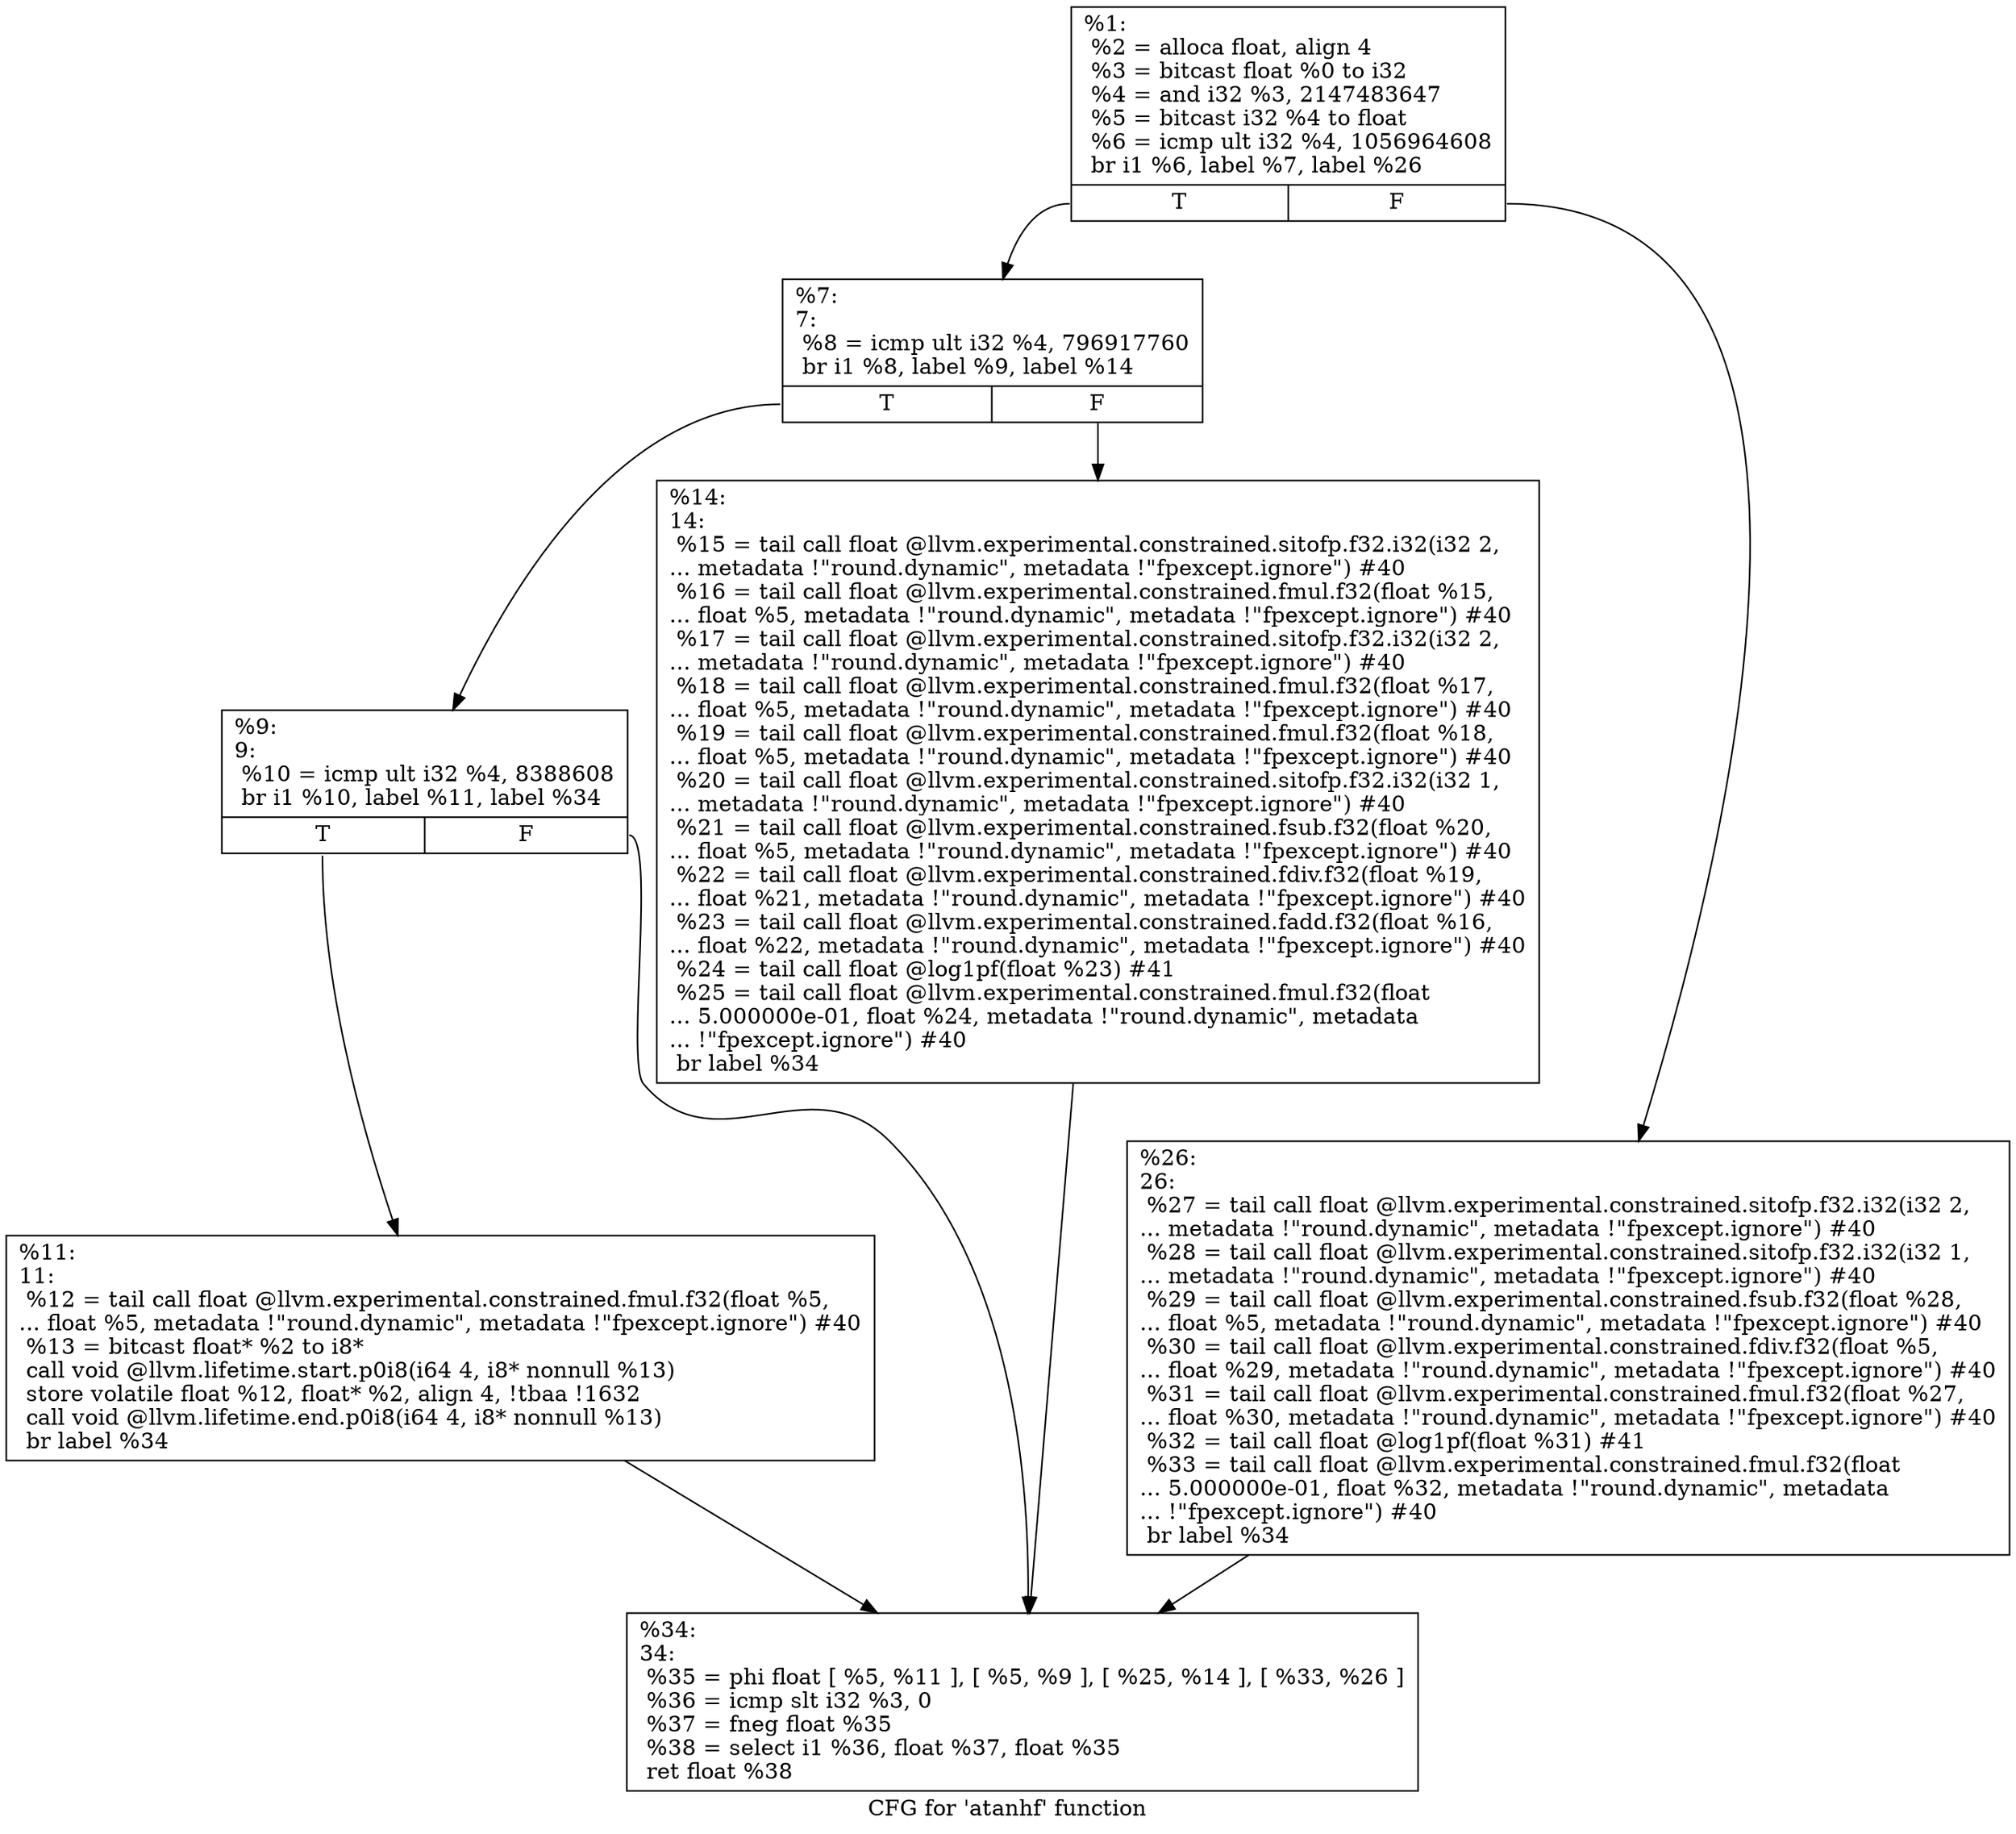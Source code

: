 digraph "CFG for 'atanhf' function" {
	label="CFG for 'atanhf' function";

	Node0x1e69bf0 [shape=record,label="{%1:\l  %2 = alloca float, align 4\l  %3 = bitcast float %0 to i32\l  %4 = and i32 %3, 2147483647\l  %5 = bitcast i32 %4 to float\l  %6 = icmp ult i32 %4, 1056964608\l  br i1 %6, label %7, label %26\l|{<s0>T|<s1>F}}"];
	Node0x1e69bf0:s0 -> Node0x1e69c40;
	Node0x1e69bf0:s1 -> Node0x1e69d80;
	Node0x1e69c40 [shape=record,label="{%7:\l7:                                                \l  %8 = icmp ult i32 %4, 796917760\l  br i1 %8, label %9, label %14\l|{<s0>T|<s1>F}}"];
	Node0x1e69c40:s0 -> Node0x1e69c90;
	Node0x1e69c40:s1 -> Node0x1e69d30;
	Node0x1e69c90 [shape=record,label="{%9:\l9:                                                \l  %10 = icmp ult i32 %4, 8388608\l  br i1 %10, label %11, label %34\l|{<s0>T|<s1>F}}"];
	Node0x1e69c90:s0 -> Node0x1e69ce0;
	Node0x1e69c90:s1 -> Node0x1e69dd0;
	Node0x1e69ce0 [shape=record,label="{%11:\l11:                                               \l  %12 = tail call float @llvm.experimental.constrained.fmul.f32(float %5,\l... float %5, metadata !\"round.dynamic\", metadata !\"fpexcept.ignore\") #40\l  %13 = bitcast float* %2 to i8*\l  call void @llvm.lifetime.start.p0i8(i64 4, i8* nonnull %13)\l  store volatile float %12, float* %2, align 4, !tbaa !1632\l  call void @llvm.lifetime.end.p0i8(i64 4, i8* nonnull %13)\l  br label %34\l}"];
	Node0x1e69ce0 -> Node0x1e69dd0;
	Node0x1e69d30 [shape=record,label="{%14:\l14:                                               \l  %15 = tail call float @llvm.experimental.constrained.sitofp.f32.i32(i32 2,\l... metadata !\"round.dynamic\", metadata !\"fpexcept.ignore\") #40\l  %16 = tail call float @llvm.experimental.constrained.fmul.f32(float %15,\l... float %5, metadata !\"round.dynamic\", metadata !\"fpexcept.ignore\") #40\l  %17 = tail call float @llvm.experimental.constrained.sitofp.f32.i32(i32 2,\l... metadata !\"round.dynamic\", metadata !\"fpexcept.ignore\") #40\l  %18 = tail call float @llvm.experimental.constrained.fmul.f32(float %17,\l... float %5, metadata !\"round.dynamic\", metadata !\"fpexcept.ignore\") #40\l  %19 = tail call float @llvm.experimental.constrained.fmul.f32(float %18,\l... float %5, metadata !\"round.dynamic\", metadata !\"fpexcept.ignore\") #40\l  %20 = tail call float @llvm.experimental.constrained.sitofp.f32.i32(i32 1,\l... metadata !\"round.dynamic\", metadata !\"fpexcept.ignore\") #40\l  %21 = tail call float @llvm.experimental.constrained.fsub.f32(float %20,\l... float %5, metadata !\"round.dynamic\", metadata !\"fpexcept.ignore\") #40\l  %22 = tail call float @llvm.experimental.constrained.fdiv.f32(float %19,\l... float %21, metadata !\"round.dynamic\", metadata !\"fpexcept.ignore\") #40\l  %23 = tail call float @llvm.experimental.constrained.fadd.f32(float %16,\l... float %22, metadata !\"round.dynamic\", metadata !\"fpexcept.ignore\") #40\l  %24 = tail call float @log1pf(float %23) #41\l  %25 = tail call float @llvm.experimental.constrained.fmul.f32(float\l... 5.000000e-01, float %24, metadata !\"round.dynamic\", metadata\l... !\"fpexcept.ignore\") #40\l  br label %34\l}"];
	Node0x1e69d30 -> Node0x1e69dd0;
	Node0x1e69d80 [shape=record,label="{%26:\l26:                                               \l  %27 = tail call float @llvm.experimental.constrained.sitofp.f32.i32(i32 2,\l... metadata !\"round.dynamic\", metadata !\"fpexcept.ignore\") #40\l  %28 = tail call float @llvm.experimental.constrained.sitofp.f32.i32(i32 1,\l... metadata !\"round.dynamic\", metadata !\"fpexcept.ignore\") #40\l  %29 = tail call float @llvm.experimental.constrained.fsub.f32(float %28,\l... float %5, metadata !\"round.dynamic\", metadata !\"fpexcept.ignore\") #40\l  %30 = tail call float @llvm.experimental.constrained.fdiv.f32(float %5,\l... float %29, metadata !\"round.dynamic\", metadata !\"fpexcept.ignore\") #40\l  %31 = tail call float @llvm.experimental.constrained.fmul.f32(float %27,\l... float %30, metadata !\"round.dynamic\", metadata !\"fpexcept.ignore\") #40\l  %32 = tail call float @log1pf(float %31) #41\l  %33 = tail call float @llvm.experimental.constrained.fmul.f32(float\l... 5.000000e-01, float %32, metadata !\"round.dynamic\", metadata\l... !\"fpexcept.ignore\") #40\l  br label %34\l}"];
	Node0x1e69d80 -> Node0x1e69dd0;
	Node0x1e69dd0 [shape=record,label="{%34:\l34:                                               \l  %35 = phi float [ %5, %11 ], [ %5, %9 ], [ %25, %14 ], [ %33, %26 ]\l  %36 = icmp slt i32 %3, 0\l  %37 = fneg float %35\l  %38 = select i1 %36, float %37, float %35\l  ret float %38\l}"];
}

